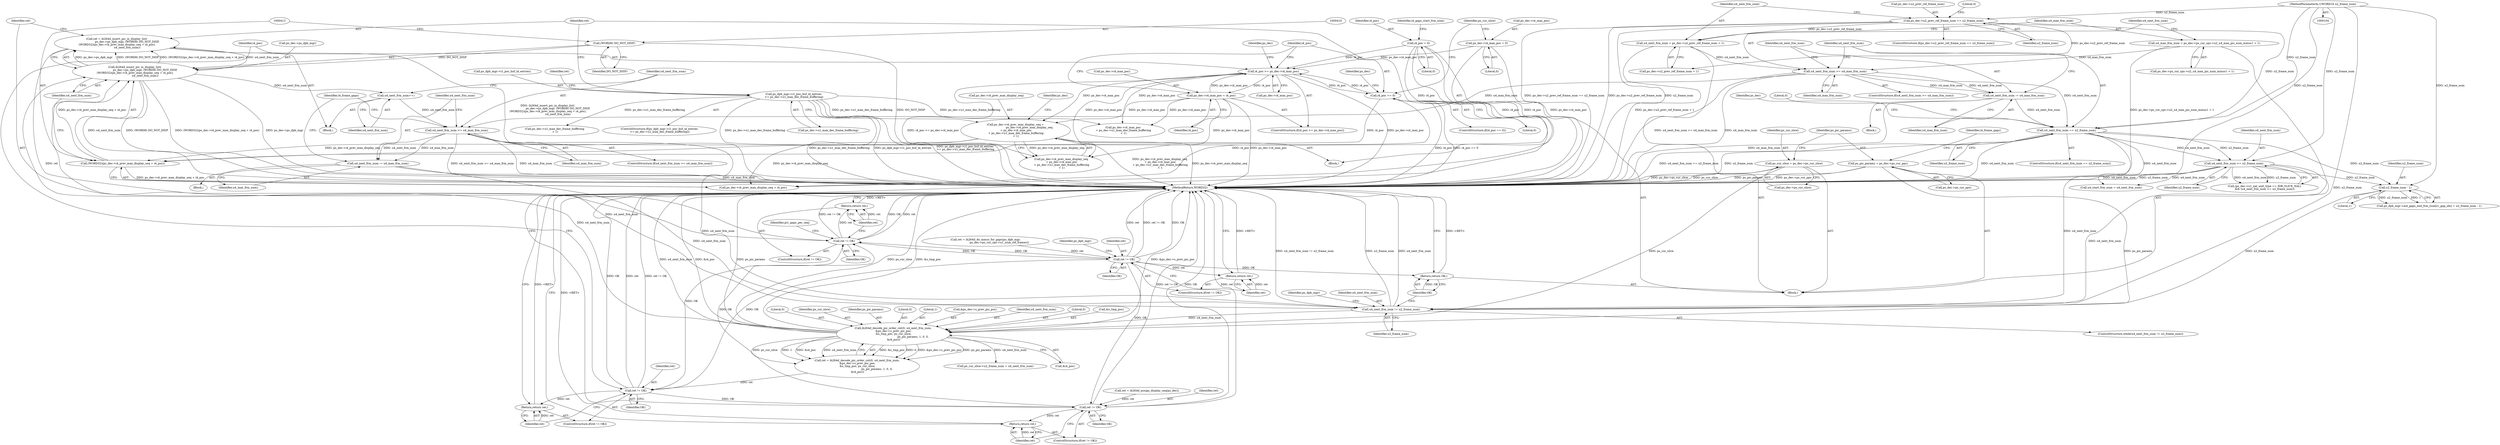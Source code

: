 digraph "0_Android_5c3fd5d93a268abb20ff22f26009535b40db3c7d@integer" {
"1000403" [label="(Call,ret = ih264d_insert_pic_in_display_list(\n                        ps_dec->ps_dpb_mgr, (WORD8) DO_NOT_DISP,\n (WORD32)(ps_dec->i4_prev_max_display_seq + i4_poc),\n                        u4_next_frm_num))"];
"1000405" [label="(Call,ih264d_insert_pic_in_display_list(\n                        ps_dec->ps_dpb_mgr, (WORD8) DO_NOT_DISP,\n (WORD32)(ps_dec->i4_prev_max_display_seq + i4_poc),\n                        u4_next_frm_num))"];
"1000409" [label="(Call,(WORD8) DO_NOT_DISP)"];
"1000412" [label="(Call,(WORD32)(ps_dec->i4_prev_max_display_seq + i4_poc))"];
"1000352" [label="(Call,ps_dec->i4_prev_max_display_seq =\n                                ps_dec->i4_prev_max_display_seq\n + ps_dec->i4_max_poc\n + ps_dec->u1_max_dec_frame_buffering\n + 1)"];
"1000337" [label="(Call,i4_poc >= ps_dec->i4_max_poc)"];
"1000271" [label="(Call,i4_poc = 0)"];
"1000348" [label="(Call,i4_poc == 0)"];
"1000342" [label="(Call,ps_dec->i4_max_poc = i4_poc)"];
"1000369" [label="(Call,ps_dec->i4_max_poc = 0)"];
"1000385" [label="(Call,ps_dpb_mgr->i1_poc_buf_id_entries\n >= ps_dec->u1_max_dec_frame_buffering)"];
"1000299" [label="(Call,u4_next_frm_num != u2_frame_num)"];
"1000454" [label="(Call,u4_next_frm_num -= u4_max_frm_num)"];
"1000450" [label="(Call,u4_next_frm_num >= u4_max_frm_num)"];
"1000447" [label="(Call,u4_next_frm_num++)"];
"1000156" [label="(Call,u4_next_frm_num >= u4_max_frm_num)"];
"1000139" [label="(Call,u4_next_frm_num = ps_dec->u2_prev_ref_frame_num + 1)"];
"1000132" [label="(Call,ps_dec->u2_prev_ref_frame_num == u2_frame_num)"];
"1000106" [label="(MethodParameterIn,UWORD16 u2_frame_num)"];
"1000146" [label="(Call,u4_max_frm_num = ps_dec->ps_cur_sps->u2_u4_max_pic_num_minus1 + 1)"];
"1000177" [label="(Call,u4_next_frm_num >= u2_frame_num)"];
"1000164" [label="(Call,u4_next_frm_num == u2_frame_num)"];
"1000160" [label="(Call,u4_next_frm_num -= u4_max_frm_num)"];
"1000285" [label="(Call,u2_frame_num - 1)"];
"1000314" [label="(Call,ih264d_decode_pic_order_cnt(0, u4_next_frm_num,\n &ps_dec->s_prev_pic_poc,\n &s_tmp_poc, ps_cur_slice,\n                                              ps_pic_params, 1, 0, 0,\n &i4_poc))"];
"1000220" [label="(Call,ps_cur_slice = ps_dec->ps_cur_slice)"];
"1000225" [label="(Call,ps_pic_params = ps_dec->ps_cur_pps)"];
"1000421" [label="(Call,ret != OK)"];
"1000424" [label="(Return,return ret;)"];
"1000440" [label="(Call,ret != OK)"];
"1000331" [label="(Call,ret != OK)"];
"1000334" [label="(Return,return ret;)"];
"1000398" [label="(Call,ret != OK)"];
"1000401" [label="(Return,return ret;)"];
"1000443" [label="(Return,return ret;)"];
"1000459" [label="(Return,return OK;)"];
"1000326" [label="(Literal,0)"];
"1000453" [label="(Block,)"];
"1000401" [label="(Return,return ret;)"];
"1000298" [label="(ControlStructure,while(u4_next_frm_num != u2_frame_num))"];
"1000371" [label="(Identifier,ps_dec)"];
"1000402" [label="(Identifier,ret)"];
"1000286" [label="(Identifier,u2_frame_num)"];
"1000449" [label="(ControlStructure,if(u4_next_frm_num >= u4_max_frm_num))"];
"1000451" [label="(Identifier,u4_next_frm_num)"];
"1000304" [label="(Identifier,ps_dpb_mgr)"];
"1000376" [label="(Identifier,ps_cur_slice)"];
"1000131" [label="(ControlStructure,if(ps_dec->u2_prev_ref_frame_num == u2_frame_num))"];
"1000352" [label="(Call,ps_dec->i4_prev_max_display_seq =\n                                ps_dec->i4_prev_max_display_seq\n + ps_dec->i4_max_poc\n + ps_dec->u1_max_dec_frame_buffering\n + 1)"];
"1000161" [label="(Identifier,u4_next_frm_num)"];
"1000158" [label="(Identifier,u4_max_frm_num)"];
"1000336" [label="(ControlStructure,if(i4_poc >= ps_dec->i4_max_poc))"];
"1000360" [label="(Call,ps_dec->i4_max_poc\n + ps_dec->u1_max_dec_frame_buffering\n + 1)"];
"1000403" [label="(Call,ret = ih264d_insert_pic_in_display_list(\n                        ps_dec->ps_dpb_mgr, (WORD8) DO_NOT_DISP,\n (WORD32)(ps_dec->i4_prev_max_display_seq + i4_poc),\n                        u4_next_frm_num))"];
"1000271" [label="(Call,i4_poc = 0)"];
"1000330" [label="(ControlStructure,if(ret != OK))"];
"1000444" [label="(Identifier,ret)"];
"1000139" [label="(Call,u4_next_frm_num = ps_dec->u2_prev_ref_frame_num + 1)"];
"1000162" [label="(Identifier,u4_max_frm_num)"];
"1000314" [label="(Call,ih264d_decode_pic_order_cnt(0, u4_next_frm_num,\n &ps_dec->s_prev_pic_poc,\n &s_tmp_poc, ps_cur_slice,\n                                              ps_pic_params, 1, 0, 0,\n &i4_poc))"];
"1000285" [label="(Call,u2_frame_num - 1)"];
"1000226" [label="(Identifier,ps_pic_params)"];
"1000455" [label="(Identifier,u4_next_frm_num)"];
"1000454" [label="(Call,u4_next_frm_num -= u4_max_frm_num)"];
"1000302" [label="(Block,)"];
"1000405" [label="(Call,ih264d_insert_pic_in_display_list(\n                        ps_dec->ps_dpb_mgr, (WORD8) DO_NOT_DISP,\n (WORD32)(ps_dec->i4_prev_max_display_seq + i4_poc),\n                        u4_next_frm_num))"];
"1000461" [label="(MethodReturn,WORD32)"];
"1000179" [label="(Identifier,u2_frame_num)"];
"1000421" [label="(Call,ret != OK)"];
"1000136" [label="(Identifier,u2_frame_num)"];
"1000356" [label="(Call,ps_dec->i4_prev_max_display_seq\n + ps_dec->i4_max_poc\n + ps_dec->u1_max_dec_frame_buffering\n + 1)"];
"1000354" [label="(Identifier,ps_dec)"];
"1000174" [label="(Identifier,ps_dec)"];
"1000178" [label="(Identifier,u4_next_frm_num)"];
"1000422" [label="(Identifier,ret)"];
"1000323" [label="(Identifier,ps_cur_slice)"];
"1000428" [label="(Identifier,pi1_gaps_per_seq)"];
"1000346" [label="(Identifier,i4_poc)"];
"1000147" [label="(Identifier,u4_max_frm_num)"];
"1000389" [label="(Call,ps_dec->u1_max_dec_frame_buffering)"];
"1000459" [label="(Return,return OK;)"];
"1000370" [label="(Call,ps_dec->i4_max_poc)"];
"1000227" [label="(Call,ps_dec->ps_cur_pps)"];
"1000450" [label="(Call,u4_next_frm_num >= u4_max_frm_num)"];
"1000349" [label="(Identifier,i4_poc)"];
"1000159" [label="(Block,)"];
"1000165" [label="(Identifier,u4_next_frm_num)"];
"1000222" [label="(Call,ps_dec->ps_cur_slice)"];
"1000231" [label="(Identifier,i4_frame_gaps)"];
"1000353" [label="(Call,ps_dec->i4_prev_max_display_seq)"];
"1000344" [label="(Identifier,ps_dec)"];
"1000351" [label="(Block,)"];
"1000393" [label="(Call,ret = ih264d_assign_display_seq(ps_dec))"];
"1000169" [label="(Literal,0)"];
"1000164" [label="(Call,u4_next_frm_num == u2_frame_num)"];
"1000160" [label="(Call,u4_next_frm_num -= u4_max_frm_num)"];
"1000386" [label="(Call,ps_dpb_mgr->i1_poc_buf_id_entries)"];
"1000430" [label="(Call,ret = ih264d_do_mmco_for_gaps(ps_dpb_mgr,\n                                ps_dec->ps_cur_sps->u1_num_ref_frames))"];
"1000373" [label="(Literal,0)"];
"1000132" [label="(Call,ps_dec->u2_prev_ref_frame_num == u2_frame_num)"];
"1000448" [label="(Identifier,u4_next_frm_num)"];
"1000140" [label="(Identifier,u4_next_frm_num)"];
"1000446" [label="(Identifier,ps_dpb_mgr)"];
"1000324" [label="(Identifier,ps_pic_params)"];
"1000385" [label="(Call,ps_dpb_mgr->i1_poc_buf_id_entries\n >= ps_dec->u1_max_dec_frame_buffering)"];
"1000312" [label="(Call,ret = ih264d_decode_pic_order_cnt(0, u4_next_frm_num,\n &ps_dec->s_prev_pic_poc,\n &s_tmp_poc, ps_cur_slice,\n                                              ps_pic_params, 1, 0, 0,\n &i4_poc))"];
"1000439" [label="(ControlStructure,if(ret != OK))"];
"1000443" [label="(Return,return ret;)"];
"1000279" [label="(Call,ps_dpb_mgr->ai4_gaps_end_frm_num[i1_gap_idx] = u2_frame_num - 1)"];
"1000106" [label="(MethodParameterIn,UWORD16 u2_frame_num)"];
"1000315" [label="(Literal,0)"];
"1000299" [label="(Call,u4_next_frm_num != u2_frame_num)"];
"1000221" [label="(Identifier,ps_cur_slice)"];
"1000332" [label="(Identifier,ret)"];
"1000425" [label="(Identifier,ret)"];
"1000166" [label="(Identifier,u2_frame_num)"];
"1000325" [label="(Literal,1)"];
"1000133" [label="(Call,ps_dec->u2_prev_ref_frame_num)"];
"1000141" [label="(Call,ps_dec->u2_prev_ref_frame_num + 1)"];
"1000276" [label="(Identifier,i4_gaps_start_frm_num)"];
"1000328" [label="(Call,&i4_poc)"];
"1000300" [label="(Identifier,u4_next_frm_num)"];
"1000379" [label="(Call,ps_cur_slice->u2_frame_num = u4_next_frm_num)"];
"1000411" [label="(Identifier,DO_NOT_DISP)"];
"1000342" [label="(Call,ps_dec->i4_max_poc = i4_poc)"];
"1000156" [label="(Call,u4_next_frm_num >= u4_max_frm_num)"];
"1000419" [label="(Identifier,u4_next_frm_num)"];
"1000406" [label="(Call,ps_dec->ps_dpb_mgr)"];
"1000272" [label="(Identifier,i4_poc)"];
"1000400" [label="(Identifier,OK)"];
"1000335" [label="(Identifier,ret)"];
"1000183" [label="(Call,u4_start_frm_num = u4_next_frm_num)"];
"1000348" [label="(Call,i4_poc == 0)"];
"1000334" [label="(Return,return ret;)"];
"1000317" [label="(Call,&ps_dec->s_prev_pic_poc)"];
"1000442" [label="(Identifier,OK)"];
"1000107" [label="(Block,)"];
"1000364" [label="(Call,ps_dec->u1_max_dec_frame_buffering\n + 1)"];
"1000177" [label="(Call,u4_next_frm_num >= u2_frame_num)"];
"1000423" [label="(Identifier,OK)"];
"1000316" [label="(Identifier,u4_next_frm_num)"];
"1000155" [label="(ControlStructure,if(u4_next_frm_num >= u4_max_frm_num))"];
"1000171" [label="(Call,(ps_dec->u1_nal_unit_type == IDR_SLICE_NAL)\n && (u4_next_frm_num >= u2_frame_num))"];
"1000397" [label="(ControlStructure,if(ret != OK))"];
"1000460" [label="(Identifier,OK)"];
"1000338" [label="(Identifier,i4_poc)"];
"1000146" [label="(Call,u4_max_frm_num = ps_dec->ps_cur_sps->u2_u4_max_pic_num_minus1 + 1)"];
"1000399" [label="(Identifier,ret)"];
"1000420" [label="(ControlStructure,if(ret != OK))"];
"1000452" [label="(Identifier,u4_max_frm_num)"];
"1000327" [label="(Literal,0)"];
"1000343" [label="(Call,ps_dec->i4_max_poc)"];
"1000456" [label="(Identifier,u4_max_frm_num)"];
"1000394" [label="(Identifier,ret)"];
"1000138" [label="(Literal,0)"];
"1000220" [label="(Call,ps_cur_slice = ps_dec->ps_cur_slice)"];
"1000163" [label="(ControlStructure,if(u4_next_frm_num == u2_frame_num))"];
"1000157" [label="(Identifier,u4_next_frm_num)"];
"1000347" [label="(ControlStructure,if(i4_poc == 0))"];
"1000333" [label="(Identifier,OK)"];
"1000447" [label="(Call,u4_next_frm_num++)"];
"1000225" [label="(Call,ps_pic_params = ps_dec->ps_cur_pps)"];
"1000369" [label="(Call,ps_dec->i4_max_poc = 0)"];
"1000440" [label="(Call,ret != OK)"];
"1000424" [label="(Return,return ret;)"];
"1000398" [label="(Call,ret != OK)"];
"1000301" [label="(Identifier,u2_frame_num)"];
"1000441" [label="(Identifier,ret)"];
"1000287" [label="(Literal,1)"];
"1000339" [label="(Call,ps_dec->i4_max_poc)"];
"1000350" [label="(Literal,0)"];
"1000273" [label="(Literal,0)"];
"1000337" [label="(Call,i4_poc >= ps_dec->i4_max_poc)"];
"1000414" [label="(Call,ps_dec->i4_prev_max_display_seq + i4_poc)"];
"1000458" [label="(Identifier,i4_frame_gaps)"];
"1000404" [label="(Identifier,ret)"];
"1000321" [label="(Call,&s_tmp_poc)"];
"1000384" [label="(ControlStructure,if(ps_dpb_mgr->i1_poc_buf_id_entries\n >= ps_dec->u1_max_dec_frame_buffering))"];
"1000148" [label="(Call,ps_dec->ps_cur_sps->u2_u4_max_pic_num_minus1 + 1)"];
"1000331" [label="(Call,ret != OK)"];
"1000412" [label="(Call,(WORD32)(ps_dec->i4_prev_max_display_seq + i4_poc))"];
"1000409" [label="(Call,(WORD8) DO_NOT_DISP)"];
"1000403" -> "1000302"  [label="AST: "];
"1000403" -> "1000405"  [label="CFG: "];
"1000404" -> "1000403"  [label="AST: "];
"1000405" -> "1000403"  [label="AST: "];
"1000422" -> "1000403"  [label="CFG: "];
"1000403" -> "1000461"  [label="DDG: ih264d_insert_pic_in_display_list(\n                        ps_dec->ps_dpb_mgr, (WORD8) DO_NOT_DISP,\n (WORD32)(ps_dec->i4_prev_max_display_seq + i4_poc),\n                        u4_next_frm_num)"];
"1000405" -> "1000403"  [label="DDG: ps_dec->ps_dpb_mgr"];
"1000405" -> "1000403"  [label="DDG: (WORD8) DO_NOT_DISP"];
"1000405" -> "1000403"  [label="DDG: (WORD32)(ps_dec->i4_prev_max_display_seq + i4_poc)"];
"1000405" -> "1000403"  [label="DDG: u4_next_frm_num"];
"1000403" -> "1000421"  [label="DDG: ret"];
"1000405" -> "1000419"  [label="CFG: "];
"1000406" -> "1000405"  [label="AST: "];
"1000409" -> "1000405"  [label="AST: "];
"1000412" -> "1000405"  [label="AST: "];
"1000419" -> "1000405"  [label="AST: "];
"1000405" -> "1000461"  [label="DDG: (WORD8) DO_NOT_DISP"];
"1000405" -> "1000461"  [label="DDG: (WORD32)(ps_dec->i4_prev_max_display_seq + i4_poc)"];
"1000405" -> "1000461"  [label="DDG: ps_dec->ps_dpb_mgr"];
"1000405" -> "1000461"  [label="DDG: u4_next_frm_num"];
"1000409" -> "1000405"  [label="DDG: DO_NOT_DISP"];
"1000412" -> "1000405"  [label="DDG: ps_dec->i4_prev_max_display_seq + i4_poc"];
"1000299" -> "1000405"  [label="DDG: u4_next_frm_num"];
"1000314" -> "1000405"  [label="DDG: u4_next_frm_num"];
"1000405" -> "1000447"  [label="DDG: u4_next_frm_num"];
"1000409" -> "1000411"  [label="CFG: "];
"1000410" -> "1000409"  [label="AST: "];
"1000411" -> "1000409"  [label="AST: "];
"1000413" -> "1000409"  [label="CFG: "];
"1000409" -> "1000461"  [label="DDG: DO_NOT_DISP"];
"1000412" -> "1000414"  [label="CFG: "];
"1000413" -> "1000412"  [label="AST: "];
"1000414" -> "1000412"  [label="AST: "];
"1000419" -> "1000412"  [label="CFG: "];
"1000412" -> "1000461"  [label="DDG: ps_dec->i4_prev_max_display_seq + i4_poc"];
"1000352" -> "1000412"  [label="DDG: ps_dec->i4_prev_max_display_seq"];
"1000348" -> "1000412"  [label="DDG: i4_poc"];
"1000271" -> "1000412"  [label="DDG: i4_poc"];
"1000352" -> "1000351"  [label="AST: "];
"1000352" -> "1000356"  [label="CFG: "];
"1000353" -> "1000352"  [label="AST: "];
"1000356" -> "1000352"  [label="AST: "];
"1000371" -> "1000352"  [label="CFG: "];
"1000352" -> "1000461"  [label="DDG: ps_dec->i4_prev_max_display_seq\n + ps_dec->i4_max_poc\n + ps_dec->u1_max_dec_frame_buffering\n + 1"];
"1000352" -> "1000461"  [label="DDG: ps_dec->i4_prev_max_display_seq"];
"1000337" -> "1000352"  [label="DDG: ps_dec->i4_max_poc"];
"1000342" -> "1000352"  [label="DDG: ps_dec->i4_max_poc"];
"1000385" -> "1000352"  [label="DDG: ps_dec->u1_max_dec_frame_buffering"];
"1000352" -> "1000356"  [label="DDG: ps_dec->i4_prev_max_display_seq"];
"1000352" -> "1000414"  [label="DDG: ps_dec->i4_prev_max_display_seq"];
"1000337" -> "1000336"  [label="AST: "];
"1000337" -> "1000339"  [label="CFG: "];
"1000338" -> "1000337"  [label="AST: "];
"1000339" -> "1000337"  [label="AST: "];
"1000344" -> "1000337"  [label="CFG: "];
"1000349" -> "1000337"  [label="CFG: "];
"1000337" -> "1000461"  [label="DDG: ps_dec->i4_max_poc"];
"1000337" -> "1000461"  [label="DDG: i4_poc >= ps_dec->i4_max_poc"];
"1000271" -> "1000337"  [label="DDG: i4_poc"];
"1000348" -> "1000337"  [label="DDG: i4_poc"];
"1000342" -> "1000337"  [label="DDG: ps_dec->i4_max_poc"];
"1000369" -> "1000337"  [label="DDG: ps_dec->i4_max_poc"];
"1000337" -> "1000342"  [label="DDG: i4_poc"];
"1000337" -> "1000348"  [label="DDG: i4_poc"];
"1000337" -> "1000356"  [label="DDG: ps_dec->i4_max_poc"];
"1000337" -> "1000360"  [label="DDG: ps_dec->i4_max_poc"];
"1000271" -> "1000107"  [label="AST: "];
"1000271" -> "1000273"  [label="CFG: "];
"1000272" -> "1000271"  [label="AST: "];
"1000273" -> "1000271"  [label="AST: "];
"1000276" -> "1000271"  [label="CFG: "];
"1000271" -> "1000461"  [label="DDG: i4_poc"];
"1000271" -> "1000414"  [label="DDG: i4_poc"];
"1000348" -> "1000347"  [label="AST: "];
"1000348" -> "1000350"  [label="CFG: "];
"1000349" -> "1000348"  [label="AST: "];
"1000350" -> "1000348"  [label="AST: "];
"1000354" -> "1000348"  [label="CFG: "];
"1000376" -> "1000348"  [label="CFG: "];
"1000348" -> "1000461"  [label="DDG: i4_poc"];
"1000348" -> "1000461"  [label="DDG: i4_poc == 0"];
"1000348" -> "1000414"  [label="DDG: i4_poc"];
"1000342" -> "1000336"  [label="AST: "];
"1000342" -> "1000346"  [label="CFG: "];
"1000343" -> "1000342"  [label="AST: "];
"1000346" -> "1000342"  [label="AST: "];
"1000349" -> "1000342"  [label="CFG: "];
"1000342" -> "1000461"  [label="DDG: ps_dec->i4_max_poc"];
"1000342" -> "1000356"  [label="DDG: ps_dec->i4_max_poc"];
"1000342" -> "1000360"  [label="DDG: ps_dec->i4_max_poc"];
"1000369" -> "1000351"  [label="AST: "];
"1000369" -> "1000373"  [label="CFG: "];
"1000370" -> "1000369"  [label="AST: "];
"1000373" -> "1000369"  [label="AST: "];
"1000376" -> "1000369"  [label="CFG: "];
"1000369" -> "1000461"  [label="DDG: ps_dec->i4_max_poc"];
"1000385" -> "1000384"  [label="AST: "];
"1000385" -> "1000389"  [label="CFG: "];
"1000386" -> "1000385"  [label="AST: "];
"1000389" -> "1000385"  [label="AST: "];
"1000394" -> "1000385"  [label="CFG: "];
"1000404" -> "1000385"  [label="CFG: "];
"1000385" -> "1000461"  [label="DDG: ps_dec->u1_max_dec_frame_buffering"];
"1000385" -> "1000461"  [label="DDG: ps_dpb_mgr->i1_poc_buf_id_entries"];
"1000385" -> "1000461"  [label="DDG: ps_dpb_mgr->i1_poc_buf_id_entries\n >= ps_dec->u1_max_dec_frame_buffering"];
"1000385" -> "1000356"  [label="DDG: ps_dec->u1_max_dec_frame_buffering"];
"1000385" -> "1000360"  [label="DDG: ps_dec->u1_max_dec_frame_buffering"];
"1000385" -> "1000364"  [label="DDG: ps_dec->u1_max_dec_frame_buffering"];
"1000299" -> "1000298"  [label="AST: "];
"1000299" -> "1000301"  [label="CFG: "];
"1000300" -> "1000299"  [label="AST: "];
"1000301" -> "1000299"  [label="AST: "];
"1000304" -> "1000299"  [label="CFG: "];
"1000460" -> "1000299"  [label="CFG: "];
"1000299" -> "1000461"  [label="DDG: u4_next_frm_num != u2_frame_num"];
"1000299" -> "1000461"  [label="DDG: u2_frame_num"];
"1000299" -> "1000461"  [label="DDG: u4_next_frm_num"];
"1000454" -> "1000299"  [label="DDG: u4_next_frm_num"];
"1000450" -> "1000299"  [label="DDG: u4_next_frm_num"];
"1000177" -> "1000299"  [label="DDG: u4_next_frm_num"];
"1000164" -> "1000299"  [label="DDG: u4_next_frm_num"];
"1000285" -> "1000299"  [label="DDG: u2_frame_num"];
"1000106" -> "1000299"  [label="DDG: u2_frame_num"];
"1000299" -> "1000314"  [label="DDG: u4_next_frm_num"];
"1000454" -> "1000453"  [label="AST: "];
"1000454" -> "1000456"  [label="CFG: "];
"1000455" -> "1000454"  [label="AST: "];
"1000456" -> "1000454"  [label="AST: "];
"1000458" -> "1000454"  [label="CFG: "];
"1000454" -> "1000461"  [label="DDG: u4_max_frm_num"];
"1000450" -> "1000454"  [label="DDG: u4_max_frm_num"];
"1000450" -> "1000454"  [label="DDG: u4_next_frm_num"];
"1000450" -> "1000449"  [label="AST: "];
"1000450" -> "1000452"  [label="CFG: "];
"1000451" -> "1000450"  [label="AST: "];
"1000452" -> "1000450"  [label="AST: "];
"1000455" -> "1000450"  [label="CFG: "];
"1000458" -> "1000450"  [label="CFG: "];
"1000450" -> "1000461"  [label="DDG: u4_next_frm_num >= u4_max_frm_num"];
"1000450" -> "1000461"  [label="DDG: u4_max_frm_num"];
"1000447" -> "1000450"  [label="DDG: u4_next_frm_num"];
"1000156" -> "1000450"  [label="DDG: u4_max_frm_num"];
"1000447" -> "1000302"  [label="AST: "];
"1000447" -> "1000448"  [label="CFG: "];
"1000448" -> "1000447"  [label="AST: "];
"1000451" -> "1000447"  [label="CFG: "];
"1000156" -> "1000155"  [label="AST: "];
"1000156" -> "1000158"  [label="CFG: "];
"1000157" -> "1000156"  [label="AST: "];
"1000158" -> "1000156"  [label="AST: "];
"1000161" -> "1000156"  [label="CFG: "];
"1000165" -> "1000156"  [label="CFG: "];
"1000156" -> "1000461"  [label="DDG: u4_max_frm_num"];
"1000156" -> "1000461"  [label="DDG: u4_next_frm_num >= u4_max_frm_num"];
"1000139" -> "1000156"  [label="DDG: u4_next_frm_num"];
"1000146" -> "1000156"  [label="DDG: u4_max_frm_num"];
"1000156" -> "1000160"  [label="DDG: u4_max_frm_num"];
"1000156" -> "1000160"  [label="DDG: u4_next_frm_num"];
"1000156" -> "1000164"  [label="DDG: u4_next_frm_num"];
"1000139" -> "1000107"  [label="AST: "];
"1000139" -> "1000141"  [label="CFG: "];
"1000140" -> "1000139"  [label="AST: "];
"1000141" -> "1000139"  [label="AST: "];
"1000147" -> "1000139"  [label="CFG: "];
"1000139" -> "1000461"  [label="DDG: ps_dec->u2_prev_ref_frame_num + 1"];
"1000132" -> "1000139"  [label="DDG: ps_dec->u2_prev_ref_frame_num"];
"1000132" -> "1000131"  [label="AST: "];
"1000132" -> "1000136"  [label="CFG: "];
"1000133" -> "1000132"  [label="AST: "];
"1000136" -> "1000132"  [label="AST: "];
"1000138" -> "1000132"  [label="CFG: "];
"1000140" -> "1000132"  [label="CFG: "];
"1000132" -> "1000461"  [label="DDG: ps_dec->u2_prev_ref_frame_num == u2_frame_num"];
"1000132" -> "1000461"  [label="DDG: ps_dec->u2_prev_ref_frame_num"];
"1000132" -> "1000461"  [label="DDG: u2_frame_num"];
"1000106" -> "1000132"  [label="DDG: u2_frame_num"];
"1000132" -> "1000141"  [label="DDG: ps_dec->u2_prev_ref_frame_num"];
"1000132" -> "1000164"  [label="DDG: u2_frame_num"];
"1000106" -> "1000104"  [label="AST: "];
"1000106" -> "1000461"  [label="DDG: u2_frame_num"];
"1000106" -> "1000164"  [label="DDG: u2_frame_num"];
"1000106" -> "1000177"  [label="DDG: u2_frame_num"];
"1000106" -> "1000285"  [label="DDG: u2_frame_num"];
"1000146" -> "1000107"  [label="AST: "];
"1000146" -> "1000148"  [label="CFG: "];
"1000147" -> "1000146"  [label="AST: "];
"1000148" -> "1000146"  [label="AST: "];
"1000157" -> "1000146"  [label="CFG: "];
"1000146" -> "1000461"  [label="DDG: ps_dec->ps_cur_sps->u2_u4_max_pic_num_minus1 + 1"];
"1000177" -> "1000171"  [label="AST: "];
"1000177" -> "1000179"  [label="CFG: "];
"1000178" -> "1000177"  [label="AST: "];
"1000179" -> "1000177"  [label="AST: "];
"1000171" -> "1000177"  [label="CFG: "];
"1000177" -> "1000461"  [label="DDG: u4_next_frm_num"];
"1000177" -> "1000461"  [label="DDG: u2_frame_num"];
"1000177" -> "1000171"  [label="DDG: u4_next_frm_num"];
"1000177" -> "1000171"  [label="DDG: u2_frame_num"];
"1000164" -> "1000177"  [label="DDG: u4_next_frm_num"];
"1000164" -> "1000177"  [label="DDG: u2_frame_num"];
"1000177" -> "1000183"  [label="DDG: u4_next_frm_num"];
"1000177" -> "1000285"  [label="DDG: u2_frame_num"];
"1000164" -> "1000163"  [label="AST: "];
"1000164" -> "1000166"  [label="CFG: "];
"1000165" -> "1000164"  [label="AST: "];
"1000166" -> "1000164"  [label="AST: "];
"1000169" -> "1000164"  [label="CFG: "];
"1000174" -> "1000164"  [label="CFG: "];
"1000164" -> "1000461"  [label="DDG: u4_next_frm_num == u2_frame_num"];
"1000164" -> "1000461"  [label="DDG: u2_frame_num"];
"1000164" -> "1000461"  [label="DDG: u4_next_frm_num"];
"1000160" -> "1000164"  [label="DDG: u4_next_frm_num"];
"1000164" -> "1000183"  [label="DDG: u4_next_frm_num"];
"1000164" -> "1000285"  [label="DDG: u2_frame_num"];
"1000160" -> "1000159"  [label="AST: "];
"1000160" -> "1000162"  [label="CFG: "];
"1000161" -> "1000160"  [label="AST: "];
"1000162" -> "1000160"  [label="AST: "];
"1000165" -> "1000160"  [label="CFG: "];
"1000160" -> "1000461"  [label="DDG: u4_max_frm_num"];
"1000285" -> "1000279"  [label="AST: "];
"1000285" -> "1000287"  [label="CFG: "];
"1000286" -> "1000285"  [label="AST: "];
"1000287" -> "1000285"  [label="AST: "];
"1000279" -> "1000285"  [label="CFG: "];
"1000285" -> "1000279"  [label="DDG: u2_frame_num"];
"1000285" -> "1000279"  [label="DDG: 1"];
"1000314" -> "1000312"  [label="AST: "];
"1000314" -> "1000328"  [label="CFG: "];
"1000315" -> "1000314"  [label="AST: "];
"1000316" -> "1000314"  [label="AST: "];
"1000317" -> "1000314"  [label="AST: "];
"1000321" -> "1000314"  [label="AST: "];
"1000323" -> "1000314"  [label="AST: "];
"1000324" -> "1000314"  [label="AST: "];
"1000325" -> "1000314"  [label="AST: "];
"1000326" -> "1000314"  [label="AST: "];
"1000327" -> "1000314"  [label="AST: "];
"1000328" -> "1000314"  [label="AST: "];
"1000312" -> "1000314"  [label="CFG: "];
"1000314" -> "1000461"  [label="DDG: u4_next_frm_num"];
"1000314" -> "1000461"  [label="DDG: &i4_poc"];
"1000314" -> "1000461"  [label="DDG: ps_pic_params"];
"1000314" -> "1000461"  [label="DDG: ps_cur_slice"];
"1000314" -> "1000461"  [label="DDG: &s_tmp_poc"];
"1000314" -> "1000461"  [label="DDG: &ps_dec->s_prev_pic_poc"];
"1000314" -> "1000312"  [label="DDG: &s_tmp_poc"];
"1000314" -> "1000312"  [label="DDG: 0"];
"1000314" -> "1000312"  [label="DDG: &ps_dec->s_prev_pic_poc"];
"1000314" -> "1000312"  [label="DDG: ps_pic_params"];
"1000314" -> "1000312"  [label="DDG: ps_cur_slice"];
"1000314" -> "1000312"  [label="DDG: 1"];
"1000314" -> "1000312"  [label="DDG: &i4_poc"];
"1000314" -> "1000312"  [label="DDG: u4_next_frm_num"];
"1000220" -> "1000314"  [label="DDG: ps_cur_slice"];
"1000225" -> "1000314"  [label="DDG: ps_pic_params"];
"1000314" -> "1000379"  [label="DDG: u4_next_frm_num"];
"1000220" -> "1000107"  [label="AST: "];
"1000220" -> "1000222"  [label="CFG: "];
"1000221" -> "1000220"  [label="AST: "];
"1000222" -> "1000220"  [label="AST: "];
"1000226" -> "1000220"  [label="CFG: "];
"1000220" -> "1000461"  [label="DDG: ps_cur_slice"];
"1000220" -> "1000461"  [label="DDG: ps_dec->ps_cur_slice"];
"1000225" -> "1000107"  [label="AST: "];
"1000225" -> "1000227"  [label="CFG: "];
"1000226" -> "1000225"  [label="AST: "];
"1000227" -> "1000225"  [label="AST: "];
"1000231" -> "1000225"  [label="CFG: "];
"1000225" -> "1000461"  [label="DDG: ps_dec->ps_cur_pps"];
"1000225" -> "1000461"  [label="DDG: ps_pic_params"];
"1000421" -> "1000420"  [label="AST: "];
"1000421" -> "1000423"  [label="CFG: "];
"1000422" -> "1000421"  [label="AST: "];
"1000423" -> "1000421"  [label="AST: "];
"1000425" -> "1000421"  [label="CFG: "];
"1000428" -> "1000421"  [label="CFG: "];
"1000421" -> "1000461"  [label="DDG: OK"];
"1000421" -> "1000461"  [label="DDG: ret"];
"1000421" -> "1000461"  [label="DDG: ret != OK"];
"1000440" -> "1000421"  [label="DDG: OK"];
"1000331" -> "1000421"  [label="DDG: OK"];
"1000398" -> "1000421"  [label="DDG: OK"];
"1000421" -> "1000424"  [label="DDG: ret"];
"1000421" -> "1000440"  [label="DDG: OK"];
"1000424" -> "1000420"  [label="AST: "];
"1000424" -> "1000425"  [label="CFG: "];
"1000425" -> "1000424"  [label="AST: "];
"1000461" -> "1000424"  [label="CFG: "];
"1000424" -> "1000461"  [label="DDG: <RET>"];
"1000425" -> "1000424"  [label="DDG: ret"];
"1000440" -> "1000439"  [label="AST: "];
"1000440" -> "1000442"  [label="CFG: "];
"1000441" -> "1000440"  [label="AST: "];
"1000442" -> "1000440"  [label="AST: "];
"1000444" -> "1000440"  [label="CFG: "];
"1000446" -> "1000440"  [label="CFG: "];
"1000440" -> "1000461"  [label="DDG: OK"];
"1000440" -> "1000461"  [label="DDG: ret != OK"];
"1000440" -> "1000461"  [label="DDG: ret"];
"1000440" -> "1000331"  [label="DDG: OK"];
"1000440" -> "1000398"  [label="DDG: OK"];
"1000430" -> "1000440"  [label="DDG: ret"];
"1000440" -> "1000443"  [label="DDG: ret"];
"1000440" -> "1000459"  [label="DDG: OK"];
"1000331" -> "1000330"  [label="AST: "];
"1000331" -> "1000333"  [label="CFG: "];
"1000332" -> "1000331"  [label="AST: "];
"1000333" -> "1000331"  [label="AST: "];
"1000335" -> "1000331"  [label="CFG: "];
"1000338" -> "1000331"  [label="CFG: "];
"1000331" -> "1000461"  [label="DDG: ret != OK"];
"1000331" -> "1000461"  [label="DDG: OK"];
"1000331" -> "1000461"  [label="DDG: ret"];
"1000312" -> "1000331"  [label="DDG: ret"];
"1000331" -> "1000334"  [label="DDG: ret"];
"1000331" -> "1000398"  [label="DDG: OK"];
"1000334" -> "1000330"  [label="AST: "];
"1000334" -> "1000335"  [label="CFG: "];
"1000335" -> "1000334"  [label="AST: "];
"1000461" -> "1000334"  [label="CFG: "];
"1000334" -> "1000461"  [label="DDG: <RET>"];
"1000335" -> "1000334"  [label="DDG: ret"];
"1000398" -> "1000397"  [label="AST: "];
"1000398" -> "1000400"  [label="CFG: "];
"1000399" -> "1000398"  [label="AST: "];
"1000400" -> "1000398"  [label="AST: "];
"1000402" -> "1000398"  [label="CFG: "];
"1000404" -> "1000398"  [label="CFG: "];
"1000398" -> "1000461"  [label="DDG: ret != OK"];
"1000398" -> "1000461"  [label="DDG: OK"];
"1000398" -> "1000461"  [label="DDG: ret"];
"1000393" -> "1000398"  [label="DDG: ret"];
"1000398" -> "1000401"  [label="DDG: ret"];
"1000401" -> "1000397"  [label="AST: "];
"1000401" -> "1000402"  [label="CFG: "];
"1000402" -> "1000401"  [label="AST: "];
"1000461" -> "1000401"  [label="CFG: "];
"1000401" -> "1000461"  [label="DDG: <RET>"];
"1000402" -> "1000401"  [label="DDG: ret"];
"1000443" -> "1000439"  [label="AST: "];
"1000443" -> "1000444"  [label="CFG: "];
"1000444" -> "1000443"  [label="AST: "];
"1000461" -> "1000443"  [label="CFG: "];
"1000443" -> "1000461"  [label="DDG: <RET>"];
"1000444" -> "1000443"  [label="DDG: ret"];
"1000459" -> "1000107"  [label="AST: "];
"1000459" -> "1000460"  [label="CFG: "];
"1000460" -> "1000459"  [label="AST: "];
"1000461" -> "1000459"  [label="CFG: "];
"1000459" -> "1000461"  [label="DDG: <RET>"];
"1000460" -> "1000459"  [label="DDG: OK"];
}
